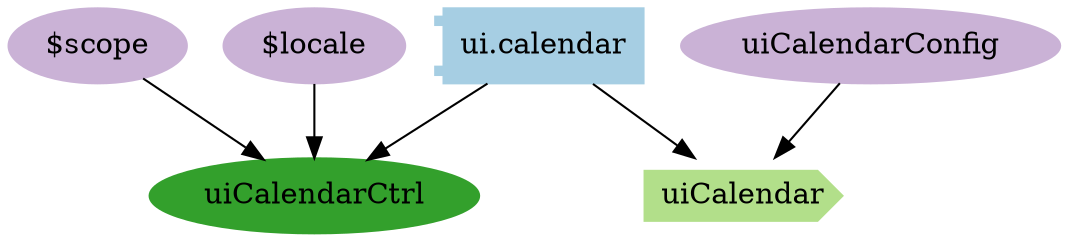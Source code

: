 digraph dependencies {
  node[shape="component",style="filled",colorscheme=paired12]


    node[shape="component"]
    "ui.calendar"[label="ui.calendar", color=1]

    


    node[shape="ellipse"]
    


    
      "uiCalendarCtrl"[label="uiCalendarCtrl", color=4]
      "ui.calendar" -> "uiCalendarCtrl"
    

    

    

    node[shape="cds"]
    

    
      "uiCalendar"[label="uiCalendar", color=3]
      "ui.calendar" -> "uiCalendar"
    









    node[shape="ellipse",style="filled", color=9]
    

    
      
        "uiCalendarConfig"[label="uiCalendarConfig"]
        "uiCalendarConfig" -> "uiCalendar"
      
    


    
      
        "$scope"[label="$scope"]
        "$scope" -> "uiCalendarCtrl"
      
        "$locale"[label="$locale"]
        "$locale" -> "uiCalendarCtrl"
      
    

    

    

    


}
